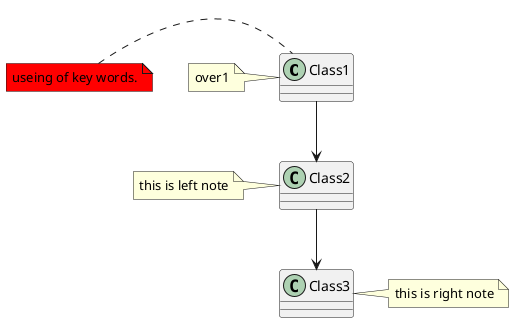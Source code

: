 ## header

## title

``` plantuml
@startuml

class Class1
class Class2

Class1 --> Class2
note left: this is left note

Class2 --> Class3
note right: this is right note

note left of Class1 #red : useing of key words. 

note left of Class1 : over1 

@enduml
```

``` plantuml
@startuml

class Class1
class Class2

Class1 --> Class2
note left: this is left note

Class2 --> Class3
note right: this is right note

note left of Class1 #red : useing of key words. 

note left of Class1 : over1 

@enduml
```




``` plantuml
@startuml

class Class1
class Class2

Class1 --> Class2
note left: this is left note

Class2 --> Class3
note right: this is right note

note left of Class1 #red : useing of key words. 

note left of Class1 : over1 

@enduml
```
